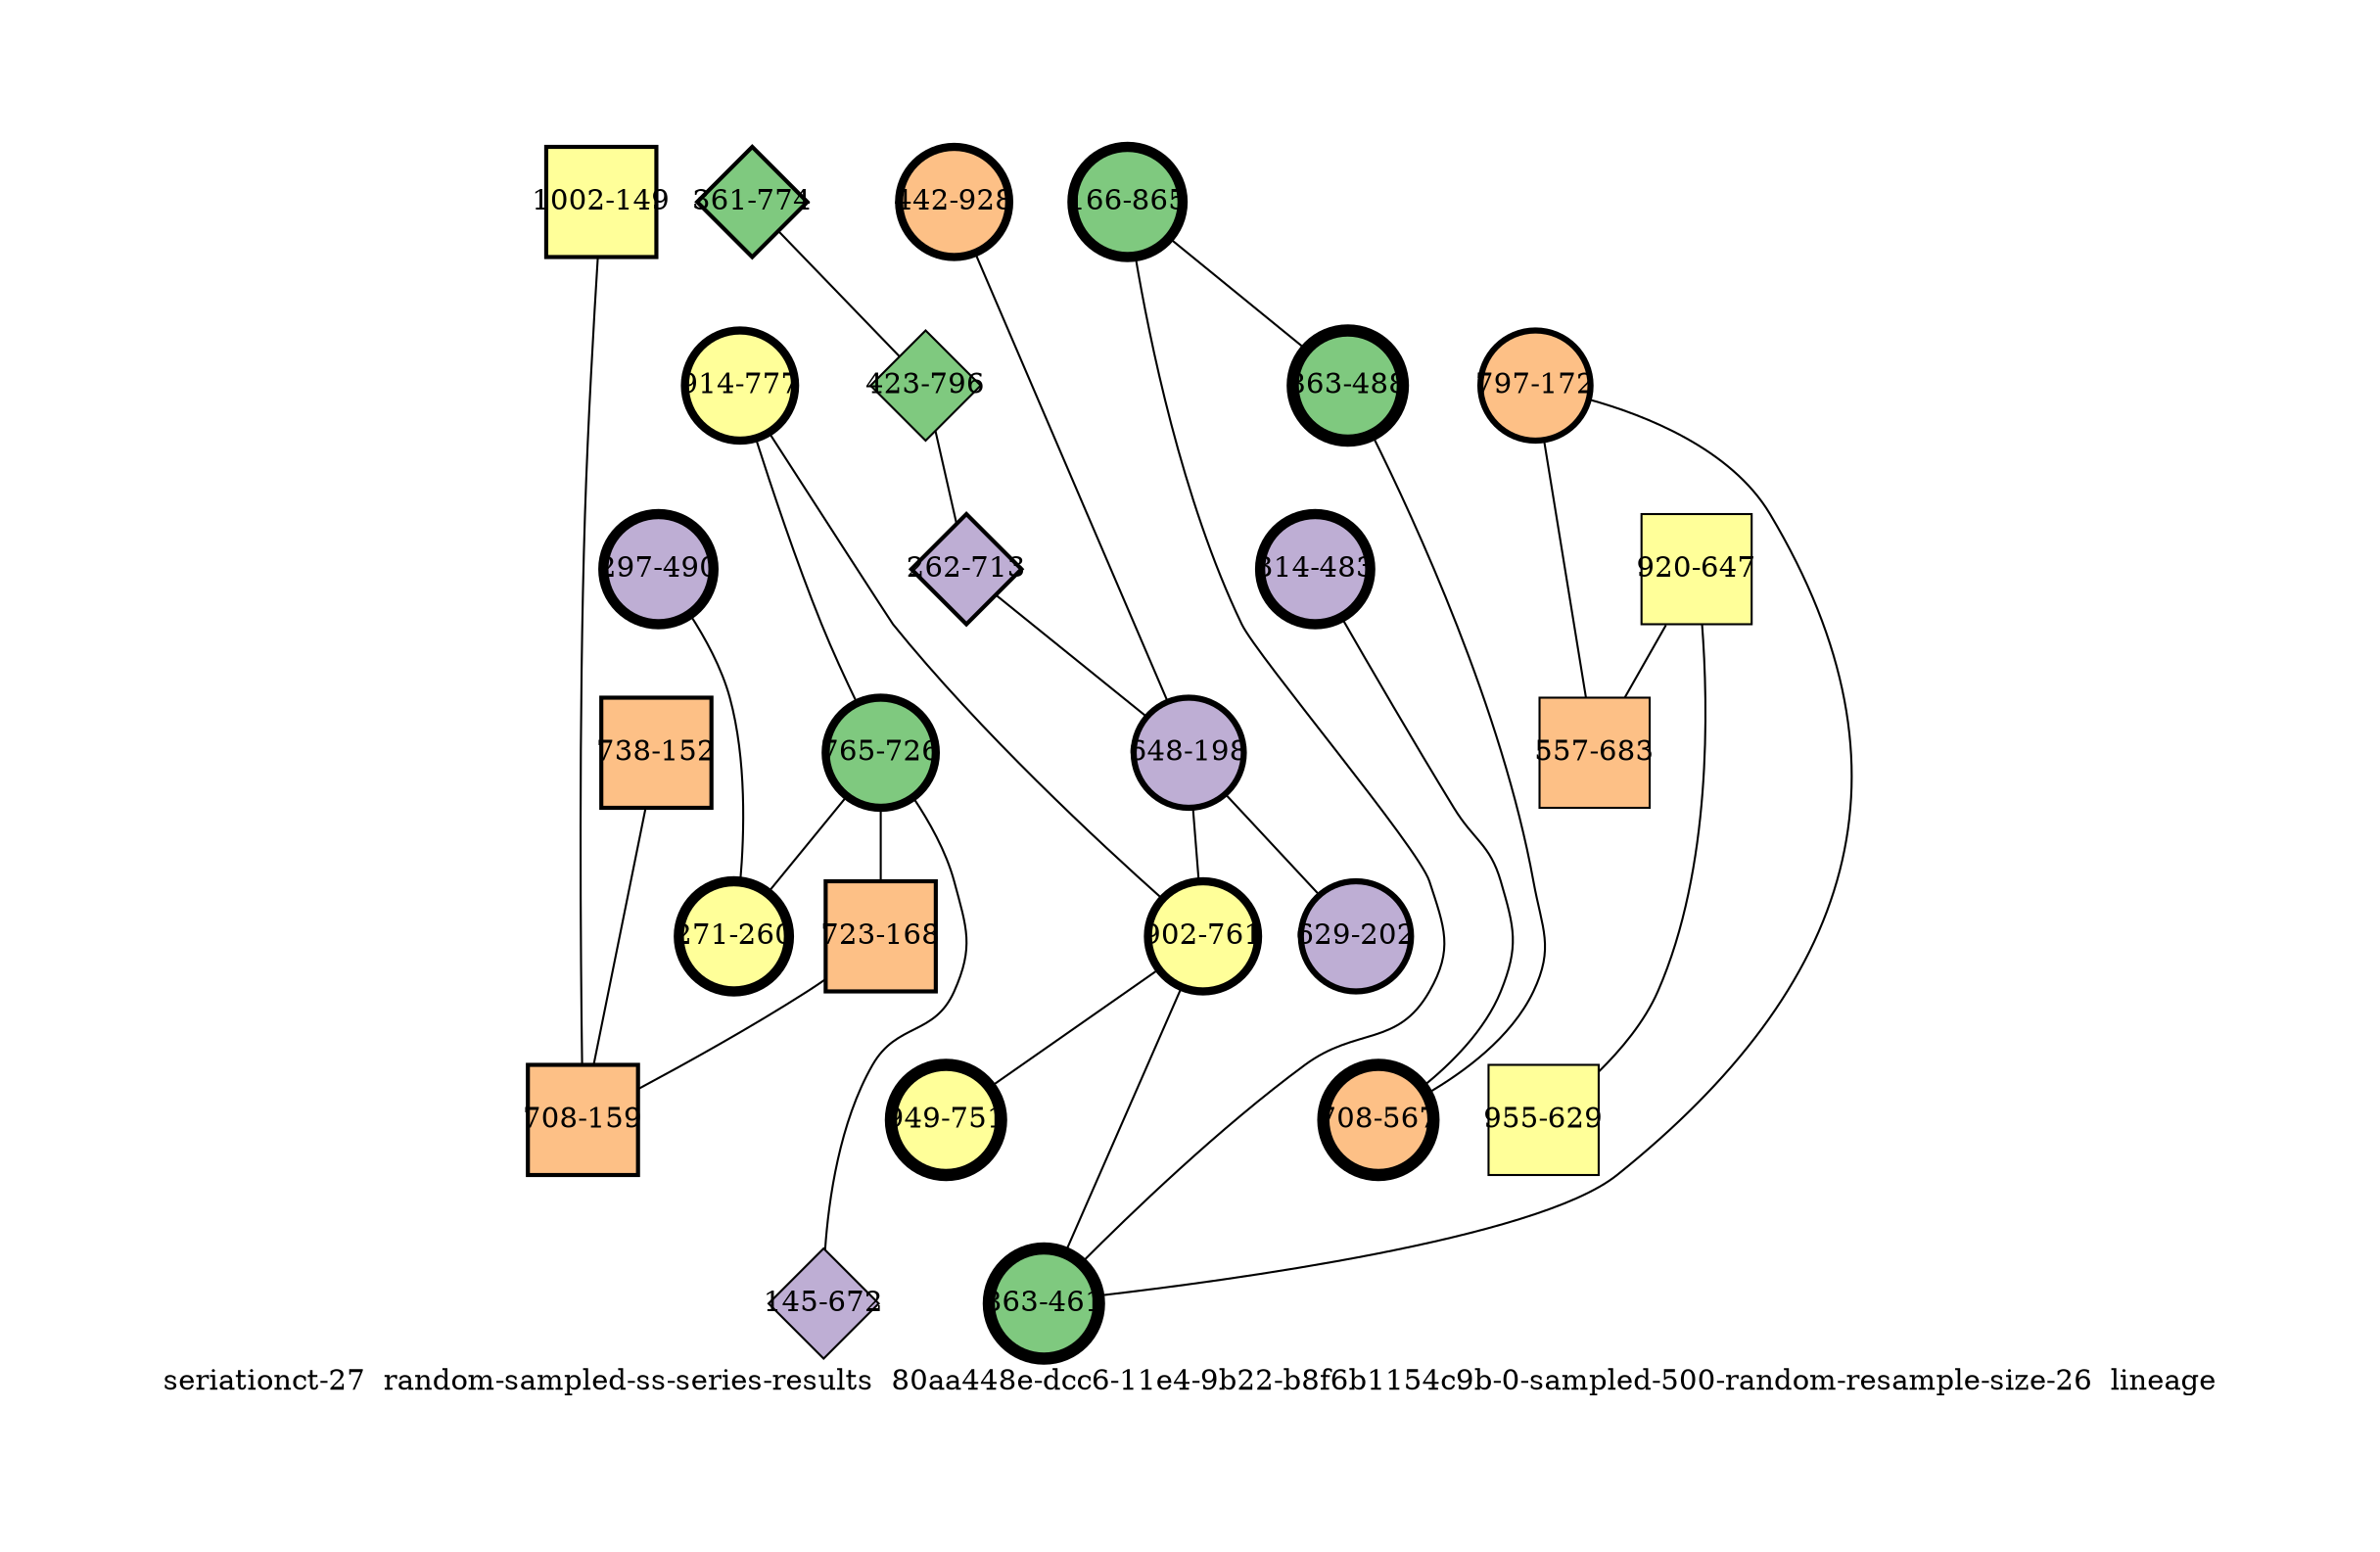 strict graph "seriationct-27  random-sampled-ss-series-results  80aa448e-dcc6-11e4-9b22-b8f6b1154c9b-0-sampled-500-random-resample-size-26  lineage" {
labelloc=b;
ratio=auto;
pad="1.0";
label="seriationct-27  random-sampled-ss-series-results  80aa448e-dcc6-11e4-9b22-b8f6b1154c9b-0-sampled-500-random-resample-size-26  lineage";
node [width="0.75", style=filled, fixedsize=true, height="0.75", shape=circle, label=""];
0 [xCoordinate="490.0", appears_in_slice=5, yCoordinate="297.0", colorscheme=accent6, lineage_id=0, short_label="297-490", label="297-490", shape=circle, cluster_id=1, fillcolor=2, size="500.0", id=0, penwidth="5.0"];
1 [xCoordinate="774.0", appears_in_slice=2, yCoordinate="361.0", colorscheme=accent6, lineage_id=2, short_label="361-774", label="361-774", shape=diamond, cluster_id=0, fillcolor=1, size="500.0", id=1, penwidth="2.0"];
2 [xCoordinate="865.0", appears_in_slice=5, yCoordinate="166.0", colorscheme=accent6, lineage_id=0, short_label="166-865", label="166-865", shape=circle, cluster_id=0, fillcolor=1, size="500.0", id=2, penwidth="5.0"];
3 [xCoordinate="777.0", appears_in_slice=4, yCoordinate="914.0", colorscheme=accent6, lineage_id=0, short_label="914-777", label="914-777", shape=circle, cluster_id=3, fillcolor=4, size="500.0", id=3, penwidth="4.0"];
4 [xCoordinate="152.0", appears_in_slice=2, yCoordinate="738.0", colorscheme=accent6, lineage_id=1, short_label="738-152", label="738-152", shape=square, cluster_id=2, fillcolor=3, size="500.0", id=4, penwidth="2.0"];
5 [xCoordinate="488.0", appears_in_slice=6, yCoordinate="863.0", colorscheme=accent6, lineage_id=0, short_label="863-488", label="863-488", shape=circle, cluster_id=0, fillcolor=1, size="500.0", id=5, penwidth="6.0"];
6 [xCoordinate="647.0", appears_in_slice=1, yCoordinate="920.0", colorscheme=accent6, lineage_id=1, short_label="920-647", label="920-647", shape=square, cluster_id=3, fillcolor=4, size="500.0", id=6, penwidth="1.0"];
7 [xCoordinate="172.0", appears_in_slice=3, yCoordinate="797.0", colorscheme=accent6, lineage_id=0, short_label="797-172", label="797-172", shape=circle, cluster_id=2, fillcolor=3, size="500.0", id=7, penwidth="3.0"];
8 [xCoordinate="928.0", appears_in_slice=4, yCoordinate="442.0", colorscheme=accent6, lineage_id=0, short_label="442-928", label="442-928", shape=circle, cluster_id=2, fillcolor=3, size="500.0", id=8, penwidth="4.0"];
9 [xCoordinate="483.0", appears_in_slice=5, yCoordinate="314.0", colorscheme=accent6, lineage_id=0, short_label="314-483", label="314-483", shape=circle, cluster_id=1, fillcolor=2, size="500.0", id=9, penwidth="5.0"];
10 [xCoordinate="796.0", appears_in_slice=1, yCoordinate="423.0", colorscheme=accent6, lineage_id=2, short_label="423-796", label="423-796", shape=diamond, cluster_id=0, fillcolor=1, size="500.0", id=10, penwidth="1.0"];
11 [xCoordinate="726.0", appears_in_slice=4, yCoordinate="765.0", colorscheme=accent6, lineage_id=0, short_label="765-726", label="765-726", shape=circle, cluster_id=0, fillcolor=1, size="500.0", id=11, penwidth="4.0"];
12 [xCoordinate="260.0", appears_in_slice=5, yCoordinate="271.0", colorscheme=accent6, lineage_id=0, short_label="271-260", label="271-260", shape=circle, cluster_id=3, fillcolor=4, size="500.0", id=12, penwidth="5.0"];
13 [xCoordinate="713.0", appears_in_slice=2, yCoordinate="262.0", colorscheme=accent6, lineage_id=2, short_label="262-713", label="262-713", shape=diamond, cluster_id=1, fillcolor=2, size="500.0", id=13, penwidth="2.0"];
14 [xCoordinate="198.0", appears_in_slice=3, yCoordinate="648.0", colorscheme=accent6, lineage_id=0, short_label="648-198", label="648-198", shape=circle, cluster_id=1, fillcolor=2, size="500.0", id=14, penwidth="3.0"];
15 [xCoordinate="672.0", appears_in_slice=1, yCoordinate="145.0", colorscheme=accent6, lineage_id=2, short_label="145-672", label="145-672", shape=diamond, cluster_id=1, fillcolor=2, size="500.0", id=15, penwidth="1.0"];
16 [xCoordinate="149.0", appears_in_slice=2, yCoordinate="1002.0", colorscheme=accent6, lineage_id=1, short_label="1002-149", label="1002-149", shape=square, cluster_id=3, fillcolor=4, size="500.0", id=16, penwidth="2.0"];
17 [xCoordinate="202.0", appears_in_slice=3, yCoordinate="629.0", colorscheme=accent6, lineage_id=0, short_label="629-202", label="629-202", shape=circle, cluster_id=1, fillcolor=2, size="500.0", id=17, penwidth="3.0"];
18 [xCoordinate="683.0", appears_in_slice=1, yCoordinate="557.0", colorscheme=accent6, lineage_id=1, short_label="557-683", label="557-683", shape=square, cluster_id=2, fillcolor=3, size="500.0", id=18, penwidth="1.0"];
19 [xCoordinate="761.0", appears_in_slice=4, yCoordinate="902.0", colorscheme=accent6, lineage_id=0, short_label="902-761", label="902-761", shape=circle, cluster_id=3, fillcolor=4, size="500.0", id=19, penwidth="4.0"];
20 [xCoordinate="629.0", appears_in_slice=1, yCoordinate="955.0", colorscheme=accent6, lineage_id=1, short_label="955-629", label="955-629", shape=square, cluster_id=3, fillcolor=4, size="500.0", id=20, penwidth="1.0"];
21 [xCoordinate="168.0", appears_in_slice=2, yCoordinate="723.0", colorscheme=accent6, lineage_id=1, short_label="723-168", label="723-168", shape=square, cluster_id=2, fillcolor=3, size="500.0", id=21, penwidth="2.0"];
22 [xCoordinate="159.0", appears_in_slice=2, yCoordinate="708.0", colorscheme=accent6, lineage_id=1, short_label="708-159", label="708-159", shape=square, cluster_id=2, fillcolor=3, size="500.0", id=22, penwidth="2.0"];
23 [xCoordinate="567.0", appears_in_slice=6, yCoordinate="708.0", colorscheme=accent6, lineage_id=0, short_label="708-567", label="708-567", shape=circle, cluster_id=2, fillcolor=3, size="500.0", id=23, penwidth="6.0"];
24 [xCoordinate="461.0", appears_in_slice=6, yCoordinate="863.0", colorscheme=accent6, lineage_id=0, short_label="863-461", label="863-461", shape=circle, cluster_id=0, fillcolor=1, size="500.0", id=24, penwidth="6.0"];
25 [xCoordinate="751.0", appears_in_slice=6, yCoordinate="949.0", colorscheme=accent6, lineage_id=0, short_label="949-751", label="949-751", shape=circle, cluster_id=3, fillcolor=4, size="500.0", id=25, penwidth="6.0"];
0 -- 12  [inverseweight="2.71035556126", weight="0.368955281843"];
1 -- 10  [inverseweight="3.96625585435", weight="0.252126952149"];
2 -- 24  [inverseweight="2.66357161894", weight="0.375435746833"];
2 -- 5  [inverseweight="2.73694376073", weight="0.365371044282"];
3 -- 11  [inverseweight="4.28714940858", weight="0.233255225022"];
3 -- 19  [inverseweight="11.4587312129", weight="0.0872696969171"];
4 -- 22  [inverseweight="22.4506627533", weight="0.0445421149026"];
5 -- 23  [inverseweight="2.77632144787", weight="0.360188839361"];
6 -- 18  [inverseweight="1.43161318594", weight="0.698512705683"];
6 -- 20  [inverseweight="53.9163866017", weight="0.018547236991"];
7 -- 24  [inverseweight="3.38860417443", weight="0.295106760343"];
7 -- 18  [inverseweight="1.49307623527", weight="0.66975816531"];
8 -- 14  [inverseweight="1.58208836805", weight="0.632075944804"];
9 -- 23  [inverseweight="4.6986173064", weight="0.212828569511"];
10 -- 13  [inverseweight="1.8471197598", weight="0.541383413119"];
11 -- 12  [inverseweight="4.18443008136", weight="0.238981170806"];
11 -- 21  [inverseweight="3.85368615668", weight="0.259491811046"];
11 -- 15  [inverseweight="2.88109076156", weight="0.347090766227"];
13 -- 14  [inverseweight="2.3509181423", weight="0.425365724994"];
14 -- 17  [inverseweight="1.9037433939", weight="0.525280877246"];
14 -- 19  [inverseweight="2.16403583645", weight="0.462099556373"];
16 -- 22  [inverseweight="37.6889180722", weight="0.0265329983228"];
19 -- 24  [inverseweight="3.64798333208", weight="0.274124059506"];
19 -- 25  [inverseweight="3.85299957185", weight="0.25953805116"];
21 -- 22  [inverseweight="27.0369035218", weight="0.0369864840178"];
}
